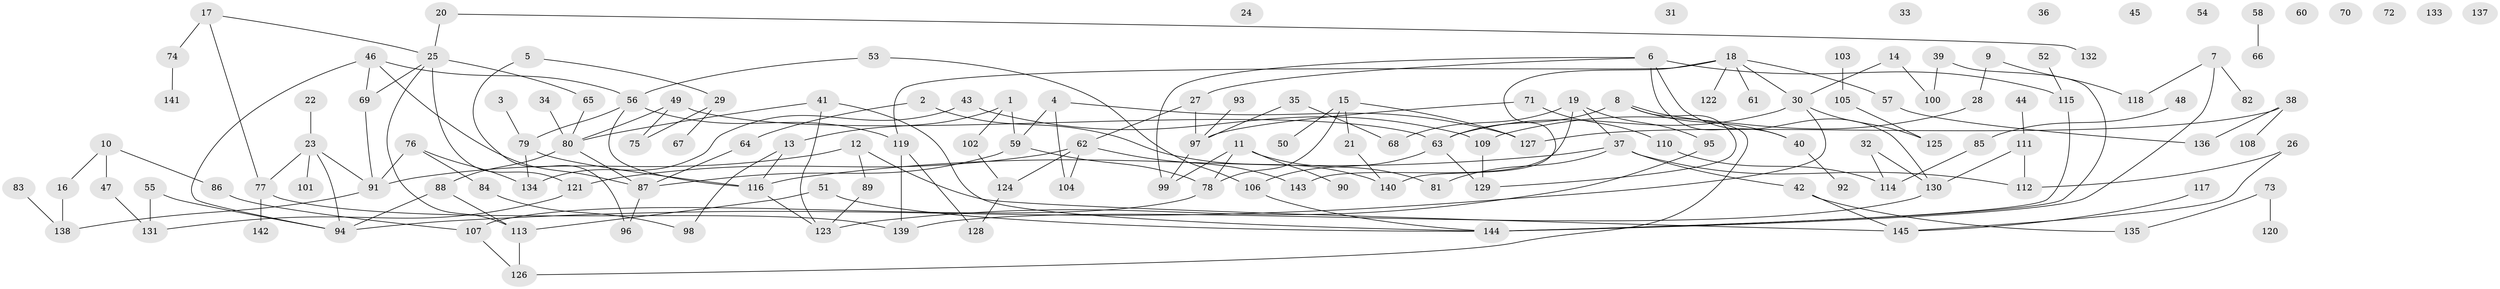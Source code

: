 // Generated by graph-tools (version 1.1) at 2025/13/03/09/25 04:13:10]
// undirected, 145 vertices, 179 edges
graph export_dot {
graph [start="1"]
  node [color=gray90,style=filled];
  1;
  2;
  3;
  4;
  5;
  6;
  7;
  8;
  9;
  10;
  11;
  12;
  13;
  14;
  15;
  16;
  17;
  18;
  19;
  20;
  21;
  22;
  23;
  24;
  25;
  26;
  27;
  28;
  29;
  30;
  31;
  32;
  33;
  34;
  35;
  36;
  37;
  38;
  39;
  40;
  41;
  42;
  43;
  44;
  45;
  46;
  47;
  48;
  49;
  50;
  51;
  52;
  53;
  54;
  55;
  56;
  57;
  58;
  59;
  60;
  61;
  62;
  63;
  64;
  65;
  66;
  67;
  68;
  69;
  70;
  71;
  72;
  73;
  74;
  75;
  76;
  77;
  78;
  79;
  80;
  81;
  82;
  83;
  84;
  85;
  86;
  87;
  88;
  89;
  90;
  91;
  92;
  93;
  94;
  95;
  96;
  97;
  98;
  99;
  100;
  101;
  102;
  103;
  104;
  105;
  106;
  107;
  108;
  109;
  110;
  111;
  112;
  113;
  114;
  115;
  116;
  117;
  118;
  119;
  120;
  121;
  122;
  123;
  124;
  125;
  126;
  127;
  128;
  129;
  130;
  131;
  132;
  133;
  134;
  135;
  136;
  137;
  138;
  139;
  140;
  141;
  142;
  143;
  144;
  145;
  1 -- 13;
  1 -- 59;
  1 -- 102;
  2 -- 64;
  2 -- 140;
  3 -- 79;
  4 -- 59;
  4 -- 104;
  4 -- 127;
  5 -- 29;
  5 -- 96;
  6 -- 27;
  6 -- 40;
  6 -- 99;
  6 -- 115;
  6 -- 130;
  7 -- 82;
  7 -- 118;
  7 -- 144;
  8 -- 40;
  8 -- 63;
  8 -- 126;
  8 -- 129;
  9 -- 28;
  9 -- 118;
  10 -- 16;
  10 -- 47;
  10 -- 86;
  11 -- 78;
  11 -- 81;
  11 -- 90;
  11 -- 99;
  12 -- 89;
  12 -- 91;
  12 -- 145;
  13 -- 98;
  13 -- 116;
  14 -- 30;
  14 -- 100;
  15 -- 21;
  15 -- 50;
  15 -- 78;
  15 -- 127;
  16 -- 138;
  17 -- 25;
  17 -- 74;
  17 -- 77;
  18 -- 30;
  18 -- 57;
  18 -- 61;
  18 -- 119;
  18 -- 122;
  18 -- 140;
  19 -- 37;
  19 -- 68;
  19 -- 95;
  19 -- 143;
  20 -- 25;
  20 -- 132;
  21 -- 140;
  22 -- 23;
  23 -- 77;
  23 -- 91;
  23 -- 94;
  23 -- 101;
  25 -- 65;
  25 -- 69;
  25 -- 113;
  25 -- 121;
  26 -- 112;
  26 -- 145;
  27 -- 62;
  27 -- 97;
  28 -- 109;
  29 -- 67;
  29 -- 75;
  30 -- 63;
  30 -- 94;
  30 -- 125;
  32 -- 114;
  32 -- 130;
  34 -- 80;
  35 -- 68;
  35 -- 97;
  37 -- 42;
  37 -- 81;
  37 -- 112;
  37 -- 116;
  38 -- 108;
  38 -- 127;
  38 -- 136;
  39 -- 100;
  39 -- 144;
  40 -- 92;
  41 -- 80;
  41 -- 123;
  41 -- 144;
  42 -- 135;
  42 -- 145;
  43 -- 109;
  43 -- 134;
  44 -- 111;
  46 -- 56;
  46 -- 69;
  46 -- 87;
  46 -- 94;
  47 -- 131;
  48 -- 85;
  49 -- 63;
  49 -- 75;
  49 -- 80;
  51 -- 113;
  51 -- 144;
  52 -- 115;
  53 -- 56;
  53 -- 106;
  55 -- 94;
  55 -- 131;
  56 -- 79;
  56 -- 116;
  56 -- 119;
  57 -- 136;
  58 -- 66;
  59 -- 78;
  59 -- 87;
  62 -- 104;
  62 -- 121;
  62 -- 124;
  62 -- 143;
  63 -- 106;
  63 -- 129;
  64 -- 87;
  65 -- 80;
  69 -- 91;
  71 -- 97;
  71 -- 110;
  73 -- 120;
  73 -- 135;
  74 -- 141;
  76 -- 84;
  76 -- 91;
  76 -- 134;
  77 -- 139;
  77 -- 142;
  78 -- 107;
  79 -- 116;
  79 -- 134;
  80 -- 87;
  80 -- 88;
  83 -- 138;
  84 -- 98;
  85 -- 114;
  86 -- 107;
  87 -- 96;
  88 -- 94;
  88 -- 113;
  89 -- 123;
  91 -- 138;
  93 -- 97;
  95 -- 123;
  97 -- 99;
  102 -- 124;
  103 -- 105;
  105 -- 125;
  106 -- 144;
  107 -- 126;
  109 -- 129;
  110 -- 114;
  111 -- 112;
  111 -- 130;
  113 -- 126;
  115 -- 144;
  116 -- 123;
  117 -- 145;
  119 -- 128;
  119 -- 139;
  121 -- 131;
  124 -- 128;
  130 -- 139;
}
